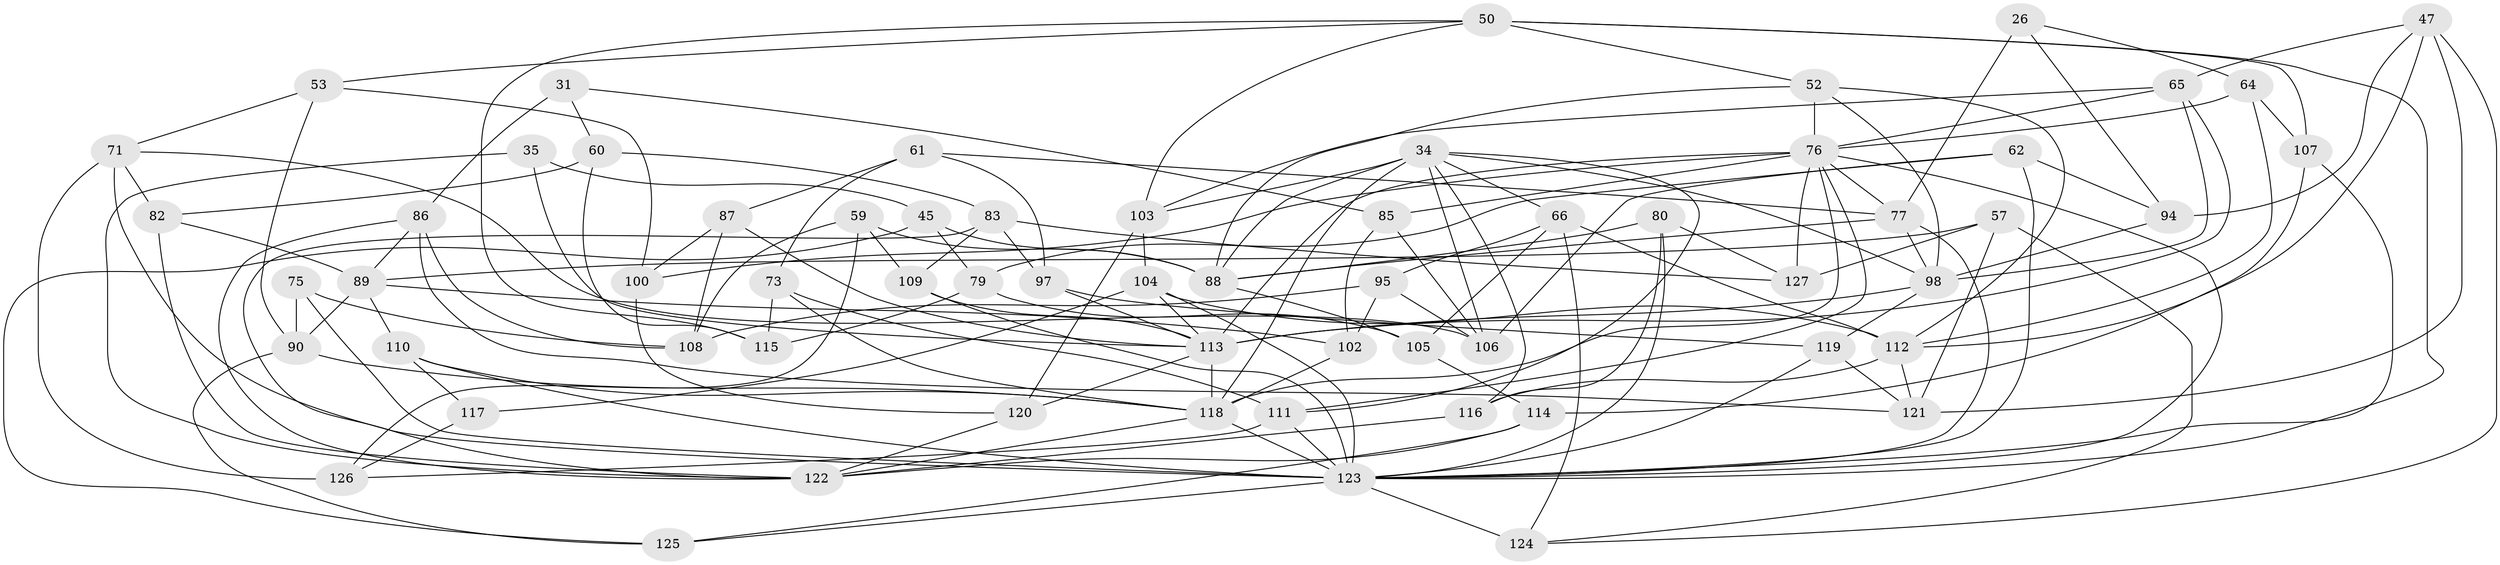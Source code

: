 // original degree distribution, {4: 1.0}
// Generated by graph-tools (version 1.1) at 2025/59/03/09/25 04:59:03]
// undirected, 63 vertices, 157 edges
graph export_dot {
graph [start="1"]
  node [color=gray90,style=filled];
  26;
  31;
  34 [super="+16"];
  35;
  45 [super="+32"];
  47 [super="+23"];
  50 [super="+46"];
  52 [super="+48"];
  53;
  57;
  59;
  60;
  61;
  62;
  64;
  65 [super="+28"];
  66 [super="+63"];
  71 [super="+55"];
  73;
  75;
  76 [super="+41+69"];
  77 [super="+40"];
  79;
  80;
  82;
  83 [super="+29"];
  85;
  86 [super="+3"];
  87;
  88 [super="+21+84"];
  89 [super="+36"];
  90 [super="+37"];
  94;
  95 [super="+7"];
  97;
  98 [super="+20+92"];
  100;
  102;
  103 [super="+74"];
  104 [super="+70"];
  105;
  106 [super="+5"];
  107;
  108 [super="+81"];
  109 [super="+99"];
  110;
  111 [super="+58"];
  112 [super="+14+43"];
  113 [super="+96"];
  114;
  115;
  116;
  117;
  118 [super="+30+91+101"];
  119;
  120;
  121 [super="+6"];
  122 [super="+18+51"];
  123 [super="+2+38+42+56"];
  124 [super="+44"];
  125;
  126;
  127 [super="+93"];
  26 -- 64;
  26 -- 94;
  26 -- 77 [weight=2];
  31 -- 85;
  31 -- 60;
  31 -- 86 [weight=2];
  34 -- 103;
  34 -- 106;
  34 -- 116;
  34 -- 118 [weight=4];
  34 -- 66;
  34 -- 111;
  34 -- 98 [weight=2];
  34 -- 88;
  35 -- 45 [weight=2];
  35 -- 122;
  35 -- 113;
  45 -- 79;
  45 -- 125;
  45 -- 88 [weight=2];
  47 -- 121 [weight=2];
  47 -- 94;
  47 -- 112;
  47 -- 124;
  47 -- 65;
  50 -- 107;
  50 -- 53;
  50 -- 52;
  50 -- 123;
  50 -- 115;
  50 -- 103;
  52 -- 112;
  52 -- 98;
  52 -- 76 [weight=4];
  52 -- 88;
  53 -- 100;
  53 -- 90;
  53 -- 71;
  57 -- 127;
  57 -- 124;
  57 -- 121;
  57 -- 89;
  59 -- 109;
  59 -- 126;
  59 -- 108;
  59 -- 88;
  60 -- 115;
  60 -- 83;
  60 -- 82;
  61 -- 97;
  61 -- 73;
  61 -- 87;
  61 -- 77;
  62 -- 79;
  62 -- 94;
  62 -- 106;
  62 -- 123;
  64 -- 107;
  64 -- 112;
  64 -- 76;
  65 -- 113;
  65 -- 98;
  65 -- 103 [weight=2];
  65 -- 76;
  66 -- 105;
  66 -- 95;
  66 -- 112 [weight=2];
  66 -- 124;
  71 -- 82;
  71 -- 123 [weight=2];
  71 -- 106;
  71 -- 126;
  73 -- 115;
  73 -- 111;
  73 -- 118;
  75 -- 108;
  75 -- 90 [weight=2];
  75 -- 123;
  76 -- 85;
  76 -- 118 [weight=4];
  76 -- 77;
  76 -- 127 [weight=2];
  76 -- 100;
  76 -- 123;
  76 -- 111;
  76 -- 113;
  77 -- 88;
  77 -- 123 [weight=2];
  77 -- 98;
  79 -- 105;
  79 -- 115;
  80 -- 116;
  80 -- 88;
  80 -- 123;
  80 -- 127;
  82 -- 89;
  82 -- 122;
  83 -- 127 [weight=2];
  83 -- 122;
  83 -- 97;
  83 -- 109;
  85 -- 102;
  85 -- 106;
  86 -- 108;
  86 -- 121;
  86 -- 122;
  86 -- 89;
  87 -- 100;
  87 -- 108;
  87 -- 113;
  88 -- 105;
  89 -- 102;
  89 -- 90;
  89 -- 110;
  90 -- 125;
  90 -- 118;
  94 -- 98;
  95 -- 108 [weight=2];
  95 -- 102;
  95 -- 106 [weight=2];
  97 -- 113;
  97 -- 119;
  98 -- 119;
  98 -- 113;
  100 -- 120;
  102 -- 118;
  103 -- 104;
  103 -- 120;
  104 -- 112;
  104 -- 117 [weight=2];
  104 -- 123;
  104 -- 113;
  105 -- 114;
  107 -- 114;
  107 -- 123;
  109 -- 123 [weight=2];
  109 -- 113 [weight=2];
  110 -- 117;
  110 -- 123;
  110 -- 118;
  111 -- 126;
  111 -- 123 [weight=2];
  112 -- 121;
  112 -- 116;
  113 -- 118 [weight=2];
  113 -- 120;
  114 -- 125;
  114 -- 122;
  116 -- 122;
  117 -- 126;
  118 -- 123 [weight=3];
  118 -- 122;
  119 -- 121;
  119 -- 123;
  120 -- 122;
  123 -- 124 [weight=3];
  123 -- 125;
}
